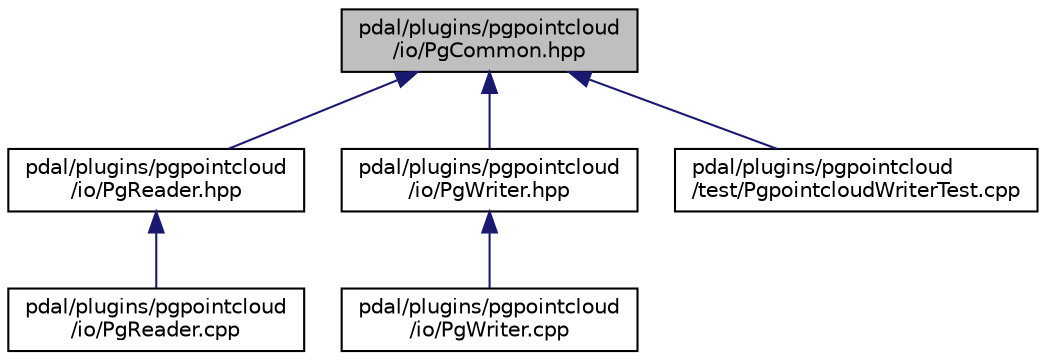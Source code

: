 digraph "pdal/plugins/pgpointcloud/io/PgCommon.hpp"
{
  edge [fontname="Helvetica",fontsize="10",labelfontname="Helvetica",labelfontsize="10"];
  node [fontname="Helvetica",fontsize="10",shape=record];
  Node1 [label="pdal/plugins/pgpointcloud\l/io/PgCommon.hpp",height=0.2,width=0.4,color="black", fillcolor="grey75", style="filled", fontcolor="black"];
  Node1 -> Node2 [dir="back",color="midnightblue",fontsize="10",style="solid",fontname="Helvetica"];
  Node2 [label="pdal/plugins/pgpointcloud\l/io/PgReader.hpp",height=0.2,width=0.4,color="black", fillcolor="white", style="filled",URL="$PgReader_8hpp.html"];
  Node2 -> Node3 [dir="back",color="midnightblue",fontsize="10",style="solid",fontname="Helvetica"];
  Node3 [label="pdal/plugins/pgpointcloud\l/io/PgReader.cpp",height=0.2,width=0.4,color="black", fillcolor="white", style="filled",URL="$PgReader_8cpp.html"];
  Node1 -> Node4 [dir="back",color="midnightblue",fontsize="10",style="solid",fontname="Helvetica"];
  Node4 [label="pdal/plugins/pgpointcloud\l/io/PgWriter.hpp",height=0.2,width=0.4,color="black", fillcolor="white", style="filled",URL="$PgWriter_8hpp.html"];
  Node4 -> Node5 [dir="back",color="midnightblue",fontsize="10",style="solid",fontname="Helvetica"];
  Node5 [label="pdal/plugins/pgpointcloud\l/io/PgWriter.cpp",height=0.2,width=0.4,color="black", fillcolor="white", style="filled",URL="$PgWriter_8cpp.html"];
  Node1 -> Node6 [dir="back",color="midnightblue",fontsize="10",style="solid",fontname="Helvetica"];
  Node6 [label="pdal/plugins/pgpointcloud\l/test/PgpointcloudWriterTest.cpp",height=0.2,width=0.4,color="black", fillcolor="white", style="filled",URL="$PgpointcloudWriterTest_8cpp.html"];
}
